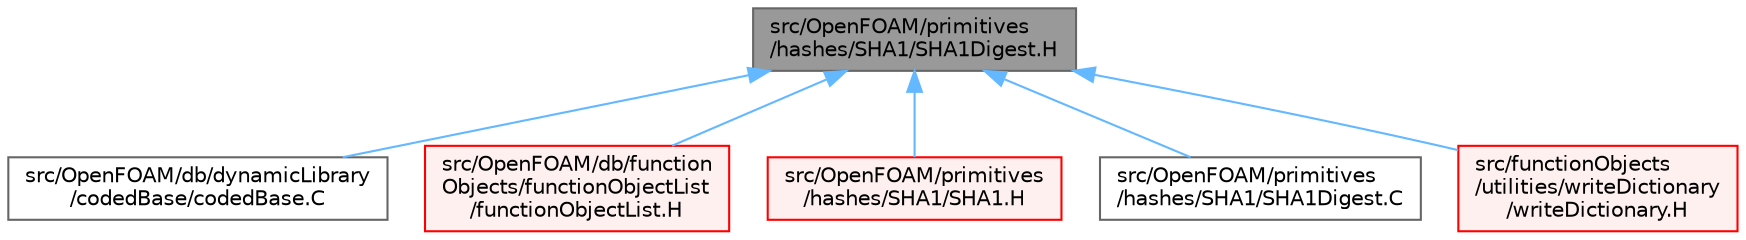 digraph "src/OpenFOAM/primitives/hashes/SHA1/SHA1Digest.H"
{
 // LATEX_PDF_SIZE
  bgcolor="transparent";
  edge [fontname=Helvetica,fontsize=10,labelfontname=Helvetica,labelfontsize=10];
  node [fontname=Helvetica,fontsize=10,shape=box,height=0.2,width=0.4];
  Node1 [id="Node000001",label="src/OpenFOAM/primitives\l/hashes/SHA1/SHA1Digest.H",height=0.2,width=0.4,color="gray40", fillcolor="grey60", style="filled", fontcolor="black",tooltip=" "];
  Node1 -> Node2 [id="edge1_Node000001_Node000002",dir="back",color="steelblue1",style="solid",tooltip=" "];
  Node2 [id="Node000002",label="src/OpenFOAM/db/dynamicLibrary\l/codedBase/codedBase.C",height=0.2,width=0.4,color="grey40", fillcolor="white", style="filled",URL="$codedBase_8C.html",tooltip=" "];
  Node1 -> Node3 [id="edge2_Node000001_Node000003",dir="back",color="steelblue1",style="solid",tooltip=" "];
  Node3 [id="Node000003",label="src/OpenFOAM/db/function\lObjects/functionObjectList\l/functionObjectList.H",height=0.2,width=0.4,color="red", fillcolor="#FFF0F0", style="filled",URL="$functionObjectList_8H.html",tooltip=" "];
  Node1 -> Node1310 [id="edge3_Node000001_Node001310",dir="back",color="steelblue1",style="solid",tooltip=" "];
  Node1310 [id="Node001310",label="src/OpenFOAM/primitives\l/hashes/SHA1/SHA1.H",height=0.2,width=0.4,color="red", fillcolor="#FFF0F0", style="filled",URL="$SHA1_8H.html",tooltip=" "];
  Node1 -> Node1336 [id="edge4_Node000001_Node001336",dir="back",color="steelblue1",style="solid",tooltip=" "];
  Node1336 [id="Node001336",label="src/OpenFOAM/primitives\l/hashes/SHA1/SHA1Digest.C",height=0.2,width=0.4,color="grey40", fillcolor="white", style="filled",URL="$SHA1Digest_8C.html",tooltip=" "];
  Node1 -> Node379 [id="edge5_Node000001_Node000379",dir="back",color="steelblue1",style="solid",tooltip=" "];
  Node379 [id="Node000379",label="src/functionObjects\l/utilities/writeDictionary\l/writeDictionary.H",height=0.2,width=0.4,color="red", fillcolor="#FFF0F0", style="filled",URL="$writeDictionary_8H.html",tooltip=" "];
}
